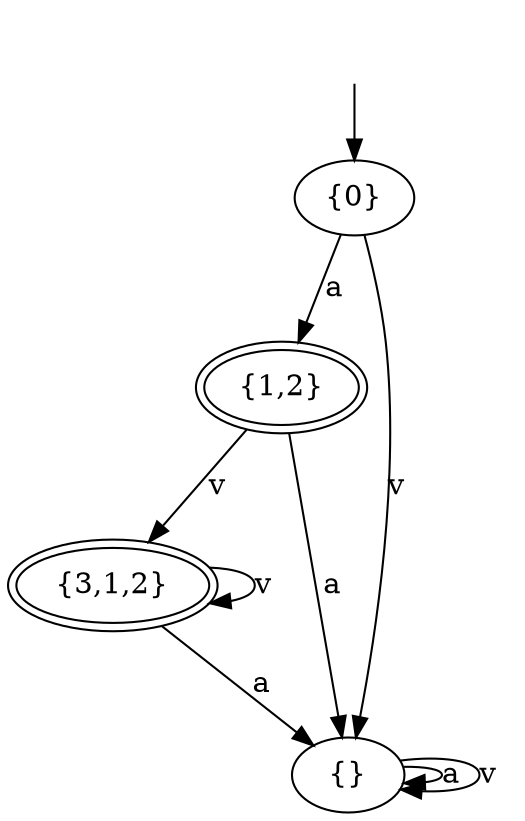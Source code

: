 digraph {
  "{1,2}"[peripheries=2]
  "{3,1,2}"[peripheries=2]
  "{0}"->"{1,2}"[label="a"];
  "{0}"->"{}"[label="v"];
  "{1,2}"->"{}"[label="a"];
  "{1,2}"->"{3,1,2}"[label="v"];
  "{}"->"{}"[label="a"];
  "{}"->"{}"[label="v"];
  "{3,1,2}"->"{}"[label="a"];
  "{3,1,2}"->"{3,1,2}"[label="v"];
  head [style=invis]
  head->"{0}"
}